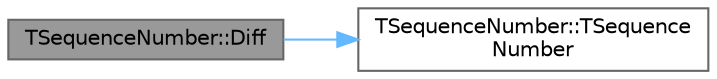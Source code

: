 digraph "TSequenceNumber::Diff"
{
 // INTERACTIVE_SVG=YES
 // LATEX_PDF_SIZE
  bgcolor="transparent";
  edge [fontname=Helvetica,fontsize=10,labelfontname=Helvetica,labelfontsize=10];
  node [fontname=Helvetica,fontsize=10,shape=box,height=0.2,width=0.4];
  rankdir="LR";
  Node1 [id="Node000001",label="TSequenceNumber::Diff",height=0.2,width=0.4,color="gray40", fillcolor="grey60", style="filled", fontcolor="black",tooltip="Diff between sequence numbers (A - B) only valid if (A - B) < SeqNumberHalf."];
  Node1 -> Node2 [id="edge1_Node000001_Node000002",color="steelblue1",style="solid",tooltip=" "];
  Node2 [id="Node000002",label="TSequenceNumber::TSequence\lNumber",height=0.2,width=0.4,color="grey40", fillcolor="white", style="filled",URL="$d3/d0e/classTSequenceNumber.html#a34256b3bb655c002136a329b34ecc0ae",tooltip="Default constructor."];
}
